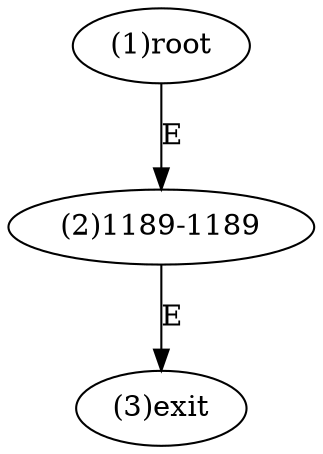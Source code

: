 digraph "" { 
1[ label="(1)root"];
2[ label="(2)1189-1189"];
3[ label="(3)exit"];
1->2[ label="E"];
2->3[ label="E"];
}